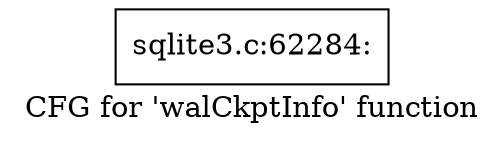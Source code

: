 digraph "CFG for 'walCkptInfo' function" {
	label="CFG for 'walCkptInfo' function";

	Node0x55c0f591b9e0 [shape=record,label="{sqlite3.c:62284:}"];
}
